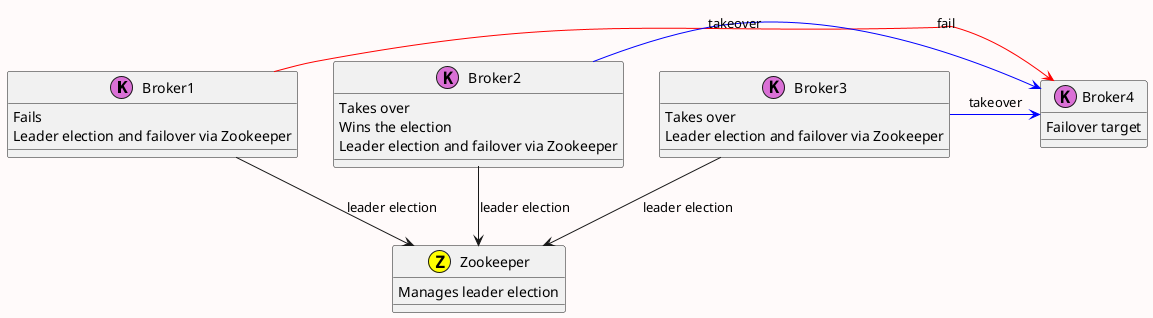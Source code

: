 @startuml
skinparam backgroundColor #FFFAFA

class Broker1 << (K,orchid) >> {
    Fails
    Leader election and failover via Zookeeper
}
class Broker2 << (K,orchid) >> {
    Takes over
    Wins the election
    Leader election and failover via Zookeeper
}
class Broker3 << (K,orchid) >> {
    Takes over
    Leader election and failover via Zookeeper
}
class Broker4 << (K,orchid) >> {
    Failover target
}
class Zookeeper << (Z,yellow) >> {
    Manages leader election
}

Broker1 --> Zookeeper : leader election
Broker2 --> Zookeeper : leader election
Broker3 --> Zookeeper : leader election

Broker1 -[#red]> Broker4 : fail
Broker2 -[#blue]> Broker4 : takeover
Broker3 -[#blue]> Broker4 : takeover

@enduml
